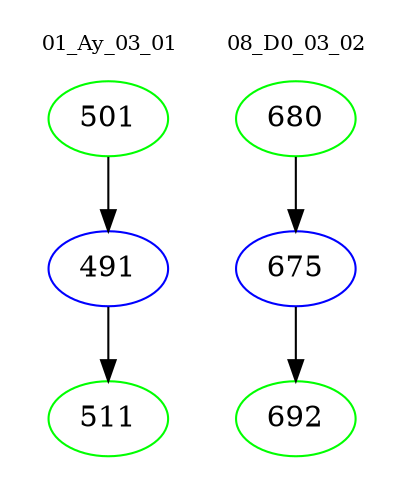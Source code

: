 digraph{
subgraph cluster_0 {
color = white
label = "01_Ay_03_01";
fontsize=10;
T0_501 [label="501", color="green"]
T0_501 -> T0_491 [color="black"]
T0_491 [label="491", color="blue"]
T0_491 -> T0_511 [color="black"]
T0_511 [label="511", color="green"]
}
subgraph cluster_1 {
color = white
label = "08_D0_03_02";
fontsize=10;
T1_680 [label="680", color="green"]
T1_680 -> T1_675 [color="black"]
T1_675 [label="675", color="blue"]
T1_675 -> T1_692 [color="black"]
T1_692 [label="692", color="green"]
}
}
